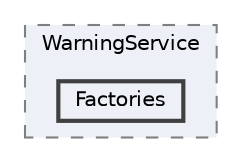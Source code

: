 digraph "Assets/_Project/Scripts/WarningService/Factories"
{
 // LATEX_PDF_SIZE
  bgcolor="transparent";
  edge [fontname=Helvetica,fontsize=10,labelfontname=Helvetica,labelfontsize=10];
  node [fontname=Helvetica,fontsize=10,shape=box,height=0.2,width=0.4];
  compound=true
  subgraph clusterdir_506464f11cfd588dce151314a32521bf {
    graph [ bgcolor="#edf0f7", pencolor="grey50", label="WarningService", fontname=Helvetica,fontsize=10 style="filled,dashed", URL="dir_506464f11cfd588dce151314a32521bf.html",tooltip=""]
  dir_7b36612afee14d050bfe92adae5fe676 [label="Factories", fillcolor="#edf0f7", color="grey25", style="filled,bold", URL="dir_7b36612afee14d050bfe92adae5fe676.html",tooltip=""];
  }
}
